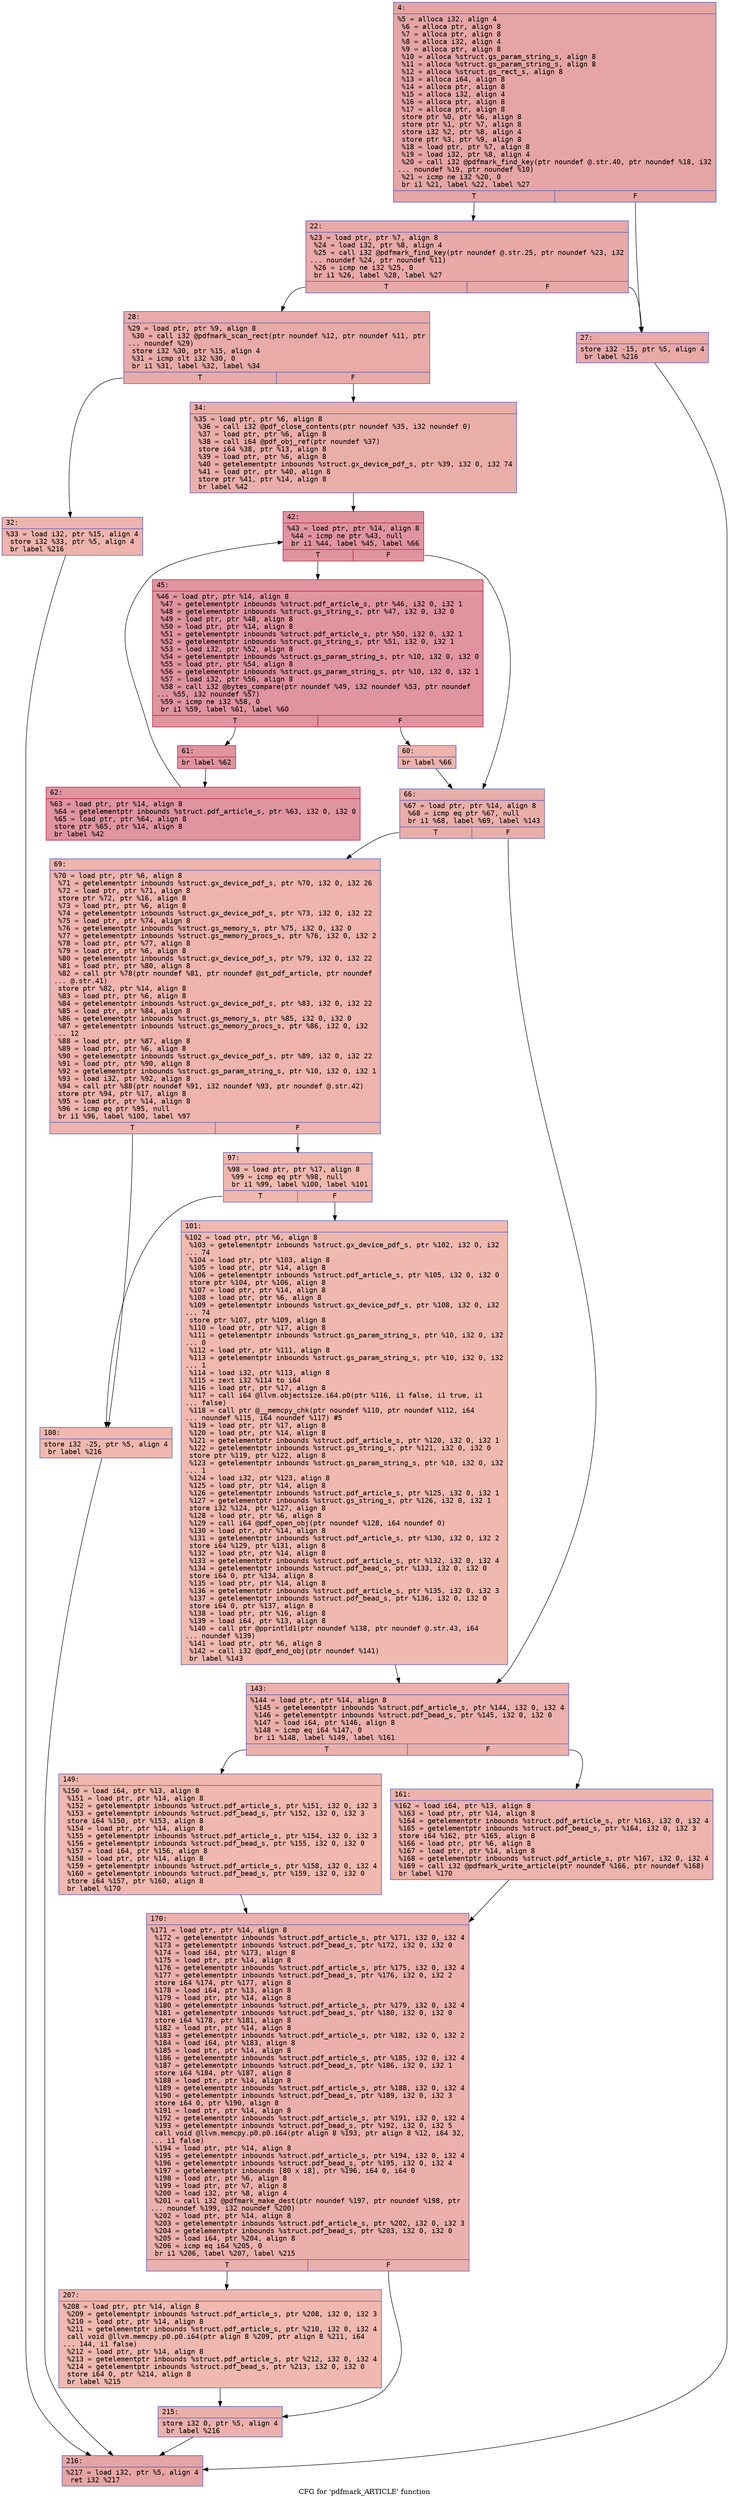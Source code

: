 digraph "CFG for 'pdfmark_ARTICLE' function" {
	label="CFG for 'pdfmark_ARTICLE' function";

	Node0x600000ff4050 [shape=record,color="#3d50c3ff", style=filled, fillcolor="#c5333470" fontname="Courier",label="{4:\l|  %5 = alloca i32, align 4\l  %6 = alloca ptr, align 8\l  %7 = alloca ptr, align 8\l  %8 = alloca i32, align 4\l  %9 = alloca ptr, align 8\l  %10 = alloca %struct.gs_param_string_s, align 8\l  %11 = alloca %struct.gs_param_string_s, align 8\l  %12 = alloca %struct.gs_rect_s, align 8\l  %13 = alloca i64, align 8\l  %14 = alloca ptr, align 8\l  %15 = alloca i32, align 4\l  %16 = alloca ptr, align 8\l  %17 = alloca ptr, align 8\l  store ptr %0, ptr %6, align 8\l  store ptr %1, ptr %7, align 8\l  store i32 %2, ptr %8, align 4\l  store ptr %3, ptr %9, align 8\l  %18 = load ptr, ptr %7, align 8\l  %19 = load i32, ptr %8, align 4\l  %20 = call i32 @pdfmark_find_key(ptr noundef @.str.40, ptr noundef %18, i32\l... noundef %19, ptr noundef %10)\l  %21 = icmp ne i32 %20, 0\l  br i1 %21, label %22, label %27\l|{<s0>T|<s1>F}}"];
	Node0x600000ff4050:s0 -> Node0x600000ff40a0[tooltip="4 -> 22\nProbability 62.50%" ];
	Node0x600000ff4050:s1 -> Node0x600000ff40f0[tooltip="4 -> 27\nProbability 37.50%" ];
	Node0x600000ff40a0 [shape=record,color="#3d50c3ff", style=filled, fillcolor="#ca3b3770" fontname="Courier",label="{22:\l|  %23 = load ptr, ptr %7, align 8\l  %24 = load i32, ptr %8, align 4\l  %25 = call i32 @pdfmark_find_key(ptr noundef @.str.25, ptr noundef %23, i32\l... noundef %24, ptr noundef %11)\l  %26 = icmp ne i32 %25, 0\l  br i1 %26, label %28, label %27\l|{<s0>T|<s1>F}}"];
	Node0x600000ff40a0:s0 -> Node0x600000ff4140[tooltip="22 -> 28\nProbability 62.50%" ];
	Node0x600000ff40a0:s1 -> Node0x600000ff40f0[tooltip="22 -> 27\nProbability 37.50%" ];
	Node0x600000ff40f0 [shape=record,color="#3d50c3ff", style=filled, fillcolor="#ca3b3770" fontname="Courier",label="{27:\l|  store i32 -15, ptr %5, align 4\l  br label %216\l}"];
	Node0x600000ff40f0 -> Node0x600000ff4730[tooltip="27 -> 216\nProbability 100.00%" ];
	Node0x600000ff4140 [shape=record,color="#3d50c3ff", style=filled, fillcolor="#cc403a70" fontname="Courier",label="{28:\l|  %29 = load ptr, ptr %9, align 8\l  %30 = call i32 @pdfmark_scan_rect(ptr noundef %12, ptr noundef %11, ptr\l... noundef %29)\l  store i32 %30, ptr %15, align 4\l  %31 = icmp slt i32 %30, 0\l  br i1 %31, label %32, label %34\l|{<s0>T|<s1>F}}"];
	Node0x600000ff4140:s0 -> Node0x600000ff4190[tooltip="28 -> 32\nProbability 37.50%" ];
	Node0x600000ff4140:s1 -> Node0x600000ff41e0[tooltip="28 -> 34\nProbability 62.50%" ];
	Node0x600000ff4190 [shape=record,color="#3d50c3ff", style=filled, fillcolor="#d6524470" fontname="Courier",label="{32:\l|  %33 = load i32, ptr %15, align 4\l  store i32 %33, ptr %5, align 4\l  br label %216\l}"];
	Node0x600000ff4190 -> Node0x600000ff4730[tooltip="32 -> 216\nProbability 100.00%" ];
	Node0x600000ff41e0 [shape=record,color="#3d50c3ff", style=filled, fillcolor="#d0473d70" fontname="Courier",label="{34:\l|  %35 = load ptr, ptr %6, align 8\l  %36 = call i32 @pdf_close_contents(ptr noundef %35, i32 noundef 0)\l  %37 = load ptr, ptr %6, align 8\l  %38 = call i64 @pdf_obj_ref(ptr noundef %37)\l  store i64 %38, ptr %13, align 8\l  %39 = load ptr, ptr %6, align 8\l  %40 = getelementptr inbounds %struct.gx_device_pdf_s, ptr %39, i32 0, i32 74\l  %41 = load ptr, ptr %40, align 8\l  store ptr %41, ptr %14, align 8\l  br label %42\l}"];
	Node0x600000ff41e0 -> Node0x600000ff4230[tooltip="34 -> 42\nProbability 100.00%" ];
	Node0x600000ff4230 [shape=record,color="#b70d28ff", style=filled, fillcolor="#b70d2870" fontname="Courier",label="{42:\l|  %43 = load ptr, ptr %14, align 8\l  %44 = icmp ne ptr %43, null\l  br i1 %44, label %45, label %66\l|{<s0>T|<s1>F}}"];
	Node0x600000ff4230:s0 -> Node0x600000ff4280[tooltip="42 -> 45\nProbability 96.88%" ];
	Node0x600000ff4230:s1 -> Node0x600000ff43c0[tooltip="42 -> 66\nProbability 3.12%" ];
	Node0x600000ff4280 [shape=record,color="#b70d28ff", style=filled, fillcolor="#b70d2870" fontname="Courier",label="{45:\l|  %46 = load ptr, ptr %14, align 8\l  %47 = getelementptr inbounds %struct.pdf_article_s, ptr %46, i32 0, i32 1\l  %48 = getelementptr inbounds %struct.gs_string_s, ptr %47, i32 0, i32 0\l  %49 = load ptr, ptr %48, align 8\l  %50 = load ptr, ptr %14, align 8\l  %51 = getelementptr inbounds %struct.pdf_article_s, ptr %50, i32 0, i32 1\l  %52 = getelementptr inbounds %struct.gs_string_s, ptr %51, i32 0, i32 1\l  %53 = load i32, ptr %52, align 8\l  %54 = getelementptr inbounds %struct.gs_param_string_s, ptr %10, i32 0, i32 0\l  %55 = load ptr, ptr %54, align 8\l  %56 = getelementptr inbounds %struct.gs_param_string_s, ptr %10, i32 0, i32 1\l  %57 = load i32, ptr %56, align 8\l  %58 = call i32 @bytes_compare(ptr noundef %49, i32 noundef %53, ptr noundef\l... %55, i32 noundef %57)\l  %59 = icmp ne i32 %58, 0\l  br i1 %59, label %61, label %60\l|{<s0>T|<s1>F}}"];
	Node0x600000ff4280:s0 -> Node0x600000ff4320[tooltip="45 -> 61\nProbability 96.88%" ];
	Node0x600000ff4280:s1 -> Node0x600000ff42d0[tooltip="45 -> 60\nProbability 3.12%" ];
	Node0x600000ff42d0 [shape=record,color="#3d50c3ff", style=filled, fillcolor="#d6524470" fontname="Courier",label="{60:\l|  br label %66\l}"];
	Node0x600000ff42d0 -> Node0x600000ff43c0[tooltip="60 -> 66\nProbability 100.00%" ];
	Node0x600000ff4320 [shape=record,color="#b70d28ff", style=filled, fillcolor="#b70d2870" fontname="Courier",label="{61:\l|  br label %62\l}"];
	Node0x600000ff4320 -> Node0x600000ff4370[tooltip="61 -> 62\nProbability 100.00%" ];
	Node0x600000ff4370 [shape=record,color="#b70d28ff", style=filled, fillcolor="#b70d2870" fontname="Courier",label="{62:\l|  %63 = load ptr, ptr %14, align 8\l  %64 = getelementptr inbounds %struct.pdf_article_s, ptr %63, i32 0, i32 0\l  %65 = load ptr, ptr %64, align 8\l  store ptr %65, ptr %14, align 8\l  br label %42\l}"];
	Node0x600000ff4370 -> Node0x600000ff4230[tooltip="62 -> 42\nProbability 100.00%" ];
	Node0x600000ff43c0 [shape=record,color="#3d50c3ff", style=filled, fillcolor="#d0473d70" fontname="Courier",label="{66:\l|  %67 = load ptr, ptr %14, align 8\l  %68 = icmp eq ptr %67, null\l  br i1 %68, label %69, label %143\l|{<s0>T|<s1>F}}"];
	Node0x600000ff43c0:s0 -> Node0x600000ff4410[tooltip="66 -> 69\nProbability 37.50%" ];
	Node0x600000ff43c0:s1 -> Node0x600000ff4550[tooltip="66 -> 143\nProbability 62.50%" ];
	Node0x600000ff4410 [shape=record,color="#3d50c3ff", style=filled, fillcolor="#d8564670" fontname="Courier",label="{69:\l|  %70 = load ptr, ptr %6, align 8\l  %71 = getelementptr inbounds %struct.gx_device_pdf_s, ptr %70, i32 0, i32 26\l  %72 = load ptr, ptr %71, align 8\l  store ptr %72, ptr %16, align 8\l  %73 = load ptr, ptr %6, align 8\l  %74 = getelementptr inbounds %struct.gx_device_pdf_s, ptr %73, i32 0, i32 22\l  %75 = load ptr, ptr %74, align 8\l  %76 = getelementptr inbounds %struct.gs_memory_s, ptr %75, i32 0, i32 0\l  %77 = getelementptr inbounds %struct.gs_memory_procs_s, ptr %76, i32 0, i32 2\l  %78 = load ptr, ptr %77, align 8\l  %79 = load ptr, ptr %6, align 8\l  %80 = getelementptr inbounds %struct.gx_device_pdf_s, ptr %79, i32 0, i32 22\l  %81 = load ptr, ptr %80, align 8\l  %82 = call ptr %78(ptr noundef %81, ptr noundef @st_pdf_article, ptr noundef\l... @.str.41)\l  store ptr %82, ptr %14, align 8\l  %83 = load ptr, ptr %6, align 8\l  %84 = getelementptr inbounds %struct.gx_device_pdf_s, ptr %83, i32 0, i32 22\l  %85 = load ptr, ptr %84, align 8\l  %86 = getelementptr inbounds %struct.gs_memory_s, ptr %85, i32 0, i32 0\l  %87 = getelementptr inbounds %struct.gs_memory_procs_s, ptr %86, i32 0, i32\l... 12\l  %88 = load ptr, ptr %87, align 8\l  %89 = load ptr, ptr %6, align 8\l  %90 = getelementptr inbounds %struct.gx_device_pdf_s, ptr %89, i32 0, i32 22\l  %91 = load ptr, ptr %90, align 8\l  %92 = getelementptr inbounds %struct.gs_param_string_s, ptr %10, i32 0, i32 1\l  %93 = load i32, ptr %92, align 8\l  %94 = call ptr %88(ptr noundef %91, i32 noundef %93, ptr noundef @.str.42)\l  store ptr %94, ptr %17, align 8\l  %95 = load ptr, ptr %14, align 8\l  %96 = icmp eq ptr %95, null\l  br i1 %96, label %100, label %97\l|{<s0>T|<s1>F}}"];
	Node0x600000ff4410:s0 -> Node0x600000ff44b0[tooltip="69 -> 100\nProbability 37.50%" ];
	Node0x600000ff4410:s1 -> Node0x600000ff4460[tooltip="69 -> 97\nProbability 62.50%" ];
	Node0x600000ff4460 [shape=record,color="#3d50c3ff", style=filled, fillcolor="#dc5d4a70" fontname="Courier",label="{97:\l|  %98 = load ptr, ptr %17, align 8\l  %99 = icmp eq ptr %98, null\l  br i1 %99, label %100, label %101\l|{<s0>T|<s1>F}}"];
	Node0x600000ff4460:s0 -> Node0x600000ff44b0[tooltip="97 -> 100\nProbability 37.50%" ];
	Node0x600000ff4460:s1 -> Node0x600000ff4500[tooltip="97 -> 101\nProbability 62.50%" ];
	Node0x600000ff44b0 [shape=record,color="#3d50c3ff", style=filled, fillcolor="#dc5d4a70" fontname="Courier",label="{100:\l|  store i32 -25, ptr %5, align 4\l  br label %216\l}"];
	Node0x600000ff44b0 -> Node0x600000ff4730[tooltip="100 -> 216\nProbability 100.00%" ];
	Node0x600000ff4500 [shape=record,color="#3d50c3ff", style=filled, fillcolor="#de614d70" fontname="Courier",label="{101:\l|  %102 = load ptr, ptr %6, align 8\l  %103 = getelementptr inbounds %struct.gx_device_pdf_s, ptr %102, i32 0, i32\l... 74\l  %104 = load ptr, ptr %103, align 8\l  %105 = load ptr, ptr %14, align 8\l  %106 = getelementptr inbounds %struct.pdf_article_s, ptr %105, i32 0, i32 0\l  store ptr %104, ptr %106, align 8\l  %107 = load ptr, ptr %14, align 8\l  %108 = load ptr, ptr %6, align 8\l  %109 = getelementptr inbounds %struct.gx_device_pdf_s, ptr %108, i32 0, i32\l... 74\l  store ptr %107, ptr %109, align 8\l  %110 = load ptr, ptr %17, align 8\l  %111 = getelementptr inbounds %struct.gs_param_string_s, ptr %10, i32 0, i32\l... 0\l  %112 = load ptr, ptr %111, align 8\l  %113 = getelementptr inbounds %struct.gs_param_string_s, ptr %10, i32 0, i32\l... 1\l  %114 = load i32, ptr %113, align 8\l  %115 = zext i32 %114 to i64\l  %116 = load ptr, ptr %17, align 8\l  %117 = call i64 @llvm.objectsize.i64.p0(ptr %116, i1 false, i1 true, i1\l... false)\l  %118 = call ptr @__memcpy_chk(ptr noundef %110, ptr noundef %112, i64\l... noundef %115, i64 noundef %117) #5\l  %119 = load ptr, ptr %17, align 8\l  %120 = load ptr, ptr %14, align 8\l  %121 = getelementptr inbounds %struct.pdf_article_s, ptr %120, i32 0, i32 1\l  %122 = getelementptr inbounds %struct.gs_string_s, ptr %121, i32 0, i32 0\l  store ptr %119, ptr %122, align 8\l  %123 = getelementptr inbounds %struct.gs_param_string_s, ptr %10, i32 0, i32\l... 1\l  %124 = load i32, ptr %123, align 8\l  %125 = load ptr, ptr %14, align 8\l  %126 = getelementptr inbounds %struct.pdf_article_s, ptr %125, i32 0, i32 1\l  %127 = getelementptr inbounds %struct.gs_string_s, ptr %126, i32 0, i32 1\l  store i32 %124, ptr %127, align 8\l  %128 = load ptr, ptr %6, align 8\l  %129 = call i64 @pdf_open_obj(ptr noundef %128, i64 noundef 0)\l  %130 = load ptr, ptr %14, align 8\l  %131 = getelementptr inbounds %struct.pdf_article_s, ptr %130, i32 0, i32 2\l  store i64 %129, ptr %131, align 8\l  %132 = load ptr, ptr %14, align 8\l  %133 = getelementptr inbounds %struct.pdf_article_s, ptr %132, i32 0, i32 4\l  %134 = getelementptr inbounds %struct.pdf_bead_s, ptr %133, i32 0, i32 0\l  store i64 0, ptr %134, align 8\l  %135 = load ptr, ptr %14, align 8\l  %136 = getelementptr inbounds %struct.pdf_article_s, ptr %135, i32 0, i32 3\l  %137 = getelementptr inbounds %struct.pdf_bead_s, ptr %136, i32 0, i32 0\l  store i64 0, ptr %137, align 8\l  %138 = load ptr, ptr %16, align 8\l  %139 = load i64, ptr %13, align 8\l  %140 = call ptr @pprintld1(ptr noundef %138, ptr noundef @.str.43, i64\l... noundef %139)\l  %141 = load ptr, ptr %6, align 8\l  %142 = call i32 @pdf_end_obj(ptr noundef %141)\l  br label %143\l}"];
	Node0x600000ff4500 -> Node0x600000ff4550[tooltip="101 -> 143\nProbability 100.00%" ];
	Node0x600000ff4550 [shape=record,color="#3d50c3ff", style=filled, fillcolor="#d24b4070" fontname="Courier",label="{143:\l|  %144 = load ptr, ptr %14, align 8\l  %145 = getelementptr inbounds %struct.pdf_article_s, ptr %144, i32 0, i32 4\l  %146 = getelementptr inbounds %struct.pdf_bead_s, ptr %145, i32 0, i32 0\l  %147 = load i64, ptr %146, align 8\l  %148 = icmp eq i64 %147, 0\l  br i1 %148, label %149, label %161\l|{<s0>T|<s1>F}}"];
	Node0x600000ff4550:s0 -> Node0x600000ff45a0[tooltip="143 -> 149\nProbability 37.50%" ];
	Node0x600000ff4550:s1 -> Node0x600000ff45f0[tooltip="143 -> 161\nProbability 62.50%" ];
	Node0x600000ff45a0 [shape=record,color="#3d50c3ff", style=filled, fillcolor="#dc5d4a70" fontname="Courier",label="{149:\l|  %150 = load i64, ptr %13, align 8\l  %151 = load ptr, ptr %14, align 8\l  %152 = getelementptr inbounds %struct.pdf_article_s, ptr %151, i32 0, i32 3\l  %153 = getelementptr inbounds %struct.pdf_bead_s, ptr %152, i32 0, i32 3\l  store i64 %150, ptr %153, align 8\l  %154 = load ptr, ptr %14, align 8\l  %155 = getelementptr inbounds %struct.pdf_article_s, ptr %154, i32 0, i32 3\l  %156 = getelementptr inbounds %struct.pdf_bead_s, ptr %155, i32 0, i32 0\l  %157 = load i64, ptr %156, align 8\l  %158 = load ptr, ptr %14, align 8\l  %159 = getelementptr inbounds %struct.pdf_article_s, ptr %158, i32 0, i32 4\l  %160 = getelementptr inbounds %struct.pdf_bead_s, ptr %159, i32 0, i32 0\l  store i64 %157, ptr %160, align 8\l  br label %170\l}"];
	Node0x600000ff45a0 -> Node0x600000ff4640[tooltip="149 -> 170\nProbability 100.00%" ];
	Node0x600000ff45f0 [shape=record,color="#3d50c3ff", style=filled, fillcolor="#d6524470" fontname="Courier",label="{161:\l|  %162 = load i64, ptr %13, align 8\l  %163 = load ptr, ptr %14, align 8\l  %164 = getelementptr inbounds %struct.pdf_article_s, ptr %163, i32 0, i32 4\l  %165 = getelementptr inbounds %struct.pdf_bead_s, ptr %164, i32 0, i32 3\l  store i64 %162, ptr %165, align 8\l  %166 = load ptr, ptr %6, align 8\l  %167 = load ptr, ptr %14, align 8\l  %168 = getelementptr inbounds %struct.pdf_article_s, ptr %167, i32 0, i32 4\l  %169 = call i32 @pdfmark_write_article(ptr noundef %166, ptr noundef %168)\l  br label %170\l}"];
	Node0x600000ff45f0 -> Node0x600000ff4640[tooltip="161 -> 170\nProbability 100.00%" ];
	Node0x600000ff4640 [shape=record,color="#3d50c3ff", style=filled, fillcolor="#d24b4070" fontname="Courier",label="{170:\l|  %171 = load ptr, ptr %14, align 8\l  %172 = getelementptr inbounds %struct.pdf_article_s, ptr %171, i32 0, i32 4\l  %173 = getelementptr inbounds %struct.pdf_bead_s, ptr %172, i32 0, i32 0\l  %174 = load i64, ptr %173, align 8\l  %175 = load ptr, ptr %14, align 8\l  %176 = getelementptr inbounds %struct.pdf_article_s, ptr %175, i32 0, i32 4\l  %177 = getelementptr inbounds %struct.pdf_bead_s, ptr %176, i32 0, i32 2\l  store i64 %174, ptr %177, align 8\l  %178 = load i64, ptr %13, align 8\l  %179 = load ptr, ptr %14, align 8\l  %180 = getelementptr inbounds %struct.pdf_article_s, ptr %179, i32 0, i32 4\l  %181 = getelementptr inbounds %struct.pdf_bead_s, ptr %180, i32 0, i32 0\l  store i64 %178, ptr %181, align 8\l  %182 = load ptr, ptr %14, align 8\l  %183 = getelementptr inbounds %struct.pdf_article_s, ptr %182, i32 0, i32 2\l  %184 = load i64, ptr %183, align 8\l  %185 = load ptr, ptr %14, align 8\l  %186 = getelementptr inbounds %struct.pdf_article_s, ptr %185, i32 0, i32 4\l  %187 = getelementptr inbounds %struct.pdf_bead_s, ptr %186, i32 0, i32 1\l  store i64 %184, ptr %187, align 8\l  %188 = load ptr, ptr %14, align 8\l  %189 = getelementptr inbounds %struct.pdf_article_s, ptr %188, i32 0, i32 4\l  %190 = getelementptr inbounds %struct.pdf_bead_s, ptr %189, i32 0, i32 3\l  store i64 0, ptr %190, align 8\l  %191 = load ptr, ptr %14, align 8\l  %192 = getelementptr inbounds %struct.pdf_article_s, ptr %191, i32 0, i32 4\l  %193 = getelementptr inbounds %struct.pdf_bead_s, ptr %192, i32 0, i32 5\l  call void @llvm.memcpy.p0.p0.i64(ptr align 8 %193, ptr align 8 %12, i64 32,\l... i1 false)\l  %194 = load ptr, ptr %14, align 8\l  %195 = getelementptr inbounds %struct.pdf_article_s, ptr %194, i32 0, i32 4\l  %196 = getelementptr inbounds %struct.pdf_bead_s, ptr %195, i32 0, i32 4\l  %197 = getelementptr inbounds [80 x i8], ptr %196, i64 0, i64 0\l  %198 = load ptr, ptr %6, align 8\l  %199 = load ptr, ptr %7, align 8\l  %200 = load i32, ptr %8, align 4\l  %201 = call i32 @pdfmark_make_dest(ptr noundef %197, ptr noundef %198, ptr\l... noundef %199, i32 noundef %200)\l  %202 = load ptr, ptr %14, align 8\l  %203 = getelementptr inbounds %struct.pdf_article_s, ptr %202, i32 0, i32 3\l  %204 = getelementptr inbounds %struct.pdf_bead_s, ptr %203, i32 0, i32 0\l  %205 = load i64, ptr %204, align 8\l  %206 = icmp eq i64 %205, 0\l  br i1 %206, label %207, label %215\l|{<s0>T|<s1>F}}"];
	Node0x600000ff4640:s0 -> Node0x600000ff4690[tooltip="170 -> 207\nProbability 37.50%" ];
	Node0x600000ff4640:s1 -> Node0x600000ff46e0[tooltip="170 -> 215\nProbability 62.50%" ];
	Node0x600000ff4690 [shape=record,color="#3d50c3ff", style=filled, fillcolor="#dc5d4a70" fontname="Courier",label="{207:\l|  %208 = load ptr, ptr %14, align 8\l  %209 = getelementptr inbounds %struct.pdf_article_s, ptr %208, i32 0, i32 3\l  %210 = load ptr, ptr %14, align 8\l  %211 = getelementptr inbounds %struct.pdf_article_s, ptr %210, i32 0, i32 4\l  call void @llvm.memcpy.p0.p0.i64(ptr align 8 %209, ptr align 8 %211, i64\l... 144, i1 false)\l  %212 = load ptr, ptr %14, align 8\l  %213 = getelementptr inbounds %struct.pdf_article_s, ptr %212, i32 0, i32 4\l  %214 = getelementptr inbounds %struct.pdf_bead_s, ptr %213, i32 0, i32 0\l  store i64 0, ptr %214, align 8\l  br label %215\l}"];
	Node0x600000ff4690 -> Node0x600000ff46e0[tooltip="207 -> 215\nProbability 100.00%" ];
	Node0x600000ff46e0 [shape=record,color="#3d50c3ff", style=filled, fillcolor="#d24b4070" fontname="Courier",label="{215:\l|  store i32 0, ptr %5, align 4\l  br label %216\l}"];
	Node0x600000ff46e0 -> Node0x600000ff4730[tooltip="215 -> 216\nProbability 100.00%" ];
	Node0x600000ff4730 [shape=record,color="#3d50c3ff", style=filled, fillcolor="#c5333470" fontname="Courier",label="{216:\l|  %217 = load i32, ptr %5, align 4\l  ret i32 %217\l}"];
}
